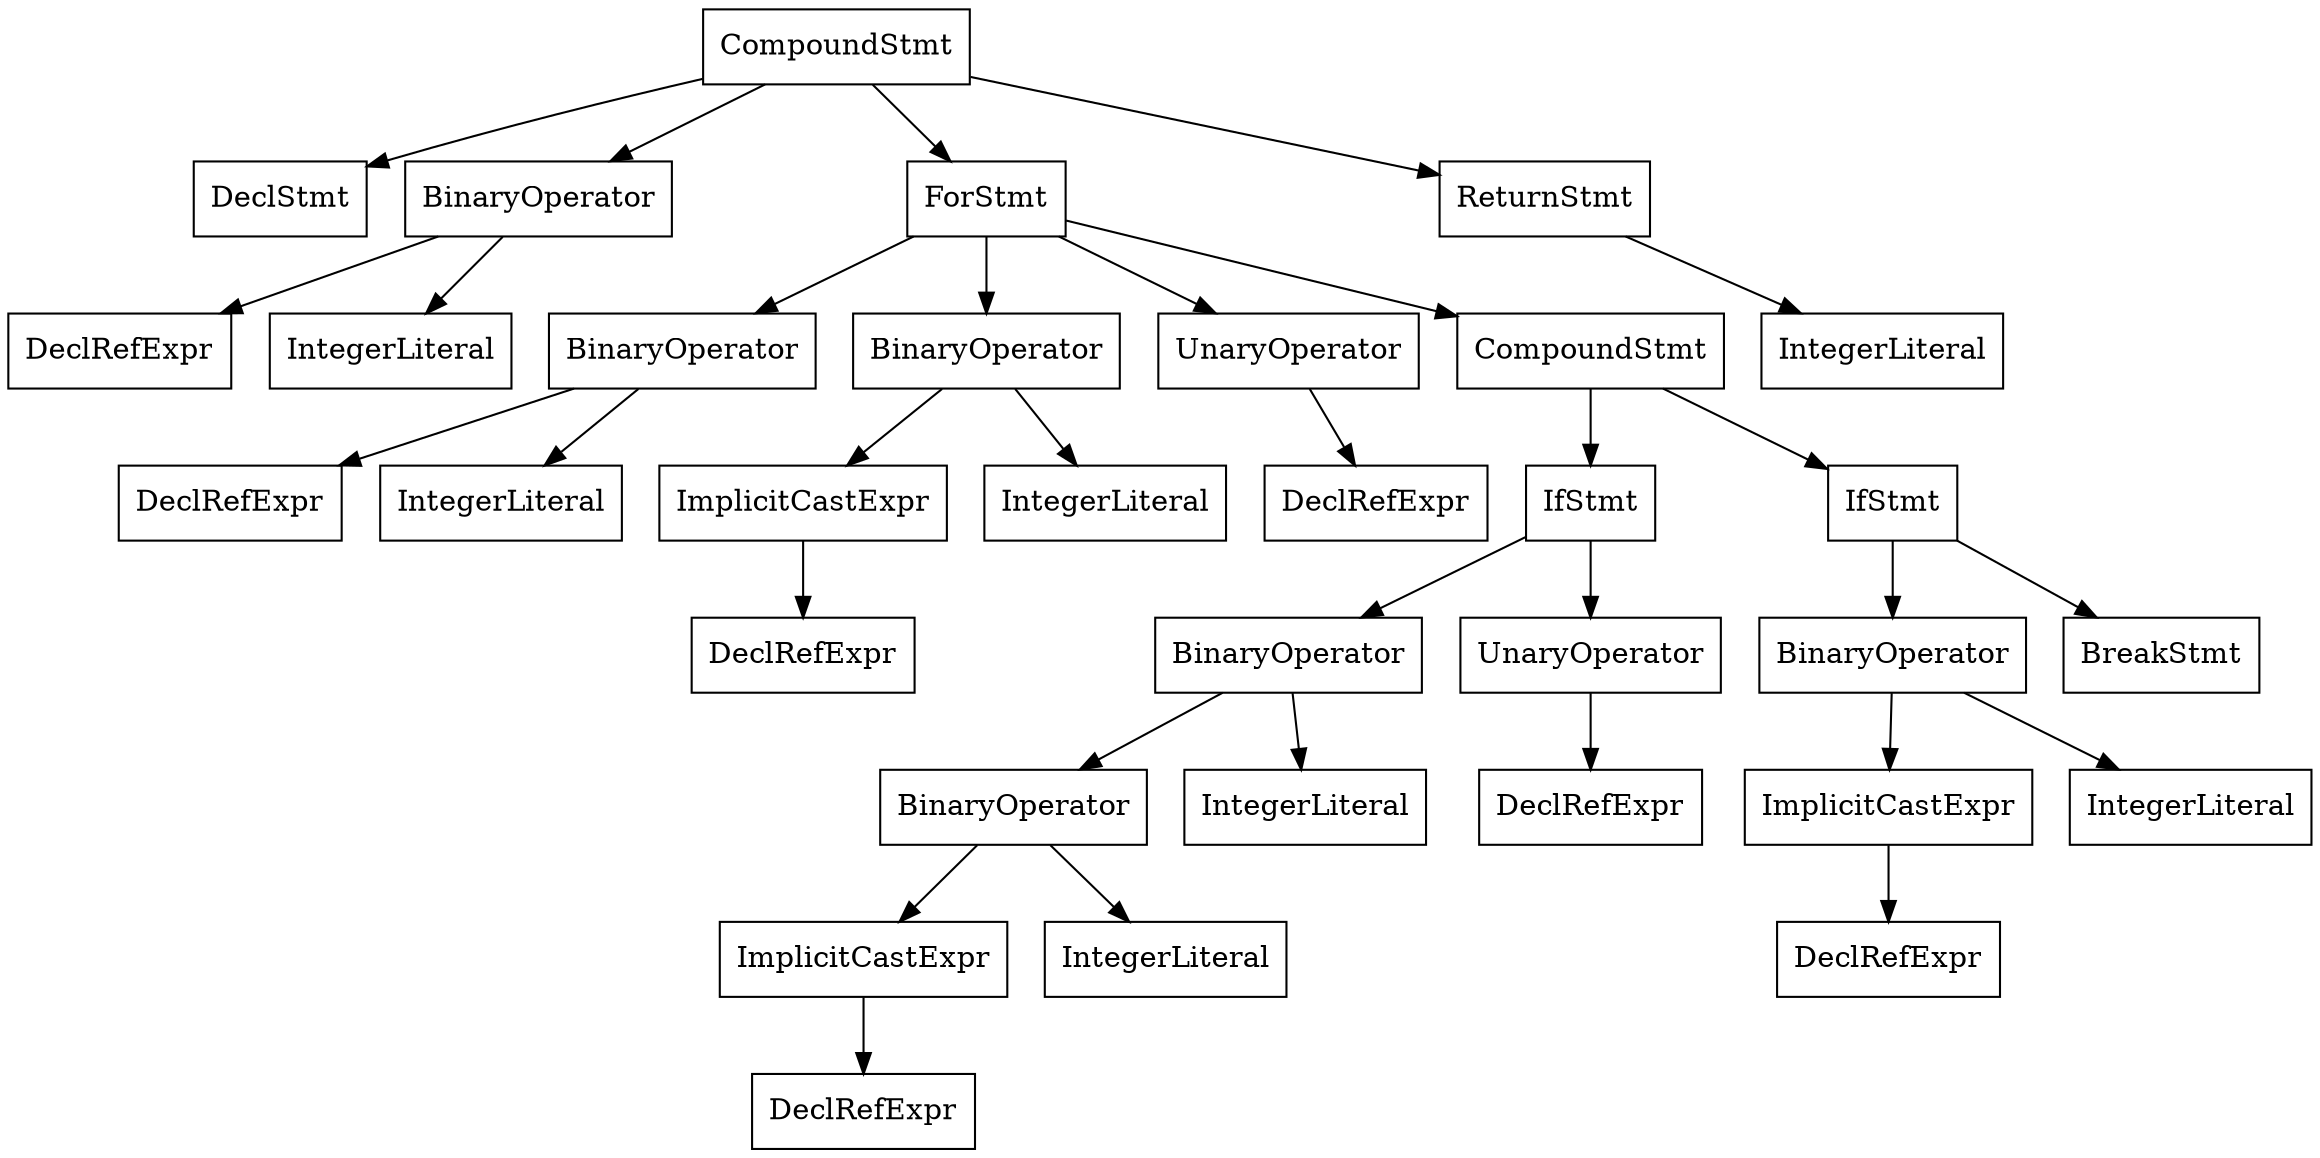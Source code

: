 digraph unnamed {

	Node0xa3e5320 [shape=record,label="{CompoundStmt}"];
	Node0xa3e5320 -> Node0xa3e4ea8;
	Node0xa3e5320 -> Node0xa3e4f08;
	Node0xa3e5320 -> Node0xa3e52b0;
	Node0xa3e5320 -> Node0xa3e5308;
	Node0xa3e4ea8 [shape=record,label="{DeclStmt}"];
	Node0xa3e4f08 [shape=record,label="{BinaryOperator}"];
	Node0xa3e4f08 -> Node0xa3e4ec0;
	Node0xa3e4f08 -> Node0xa3e4ee8;
	Node0xa3e4ec0 [shape=record,label="{DeclRefExpr}"];
	Node0xa3e4ee8 [shape=record,label="{IntegerLiteral}"];
	Node0xa3e52b0 [shape=record,label="{ForStmt}"];
	Node0xa3e52b0 -> Node0xa3e4f78;
	Node0xa3e52b0 -> Node0xa3e5000;
	Node0xa3e52b0 -> Node0xa3e5050;
	Node0xa3e52b0 -> Node0xa3e5288;
	Node0xa3e4f78 [shape=record,label="{BinaryOperator}"];
	Node0xa3e4f78 -> Node0xa3e4f30;
	Node0xa3e4f78 -> Node0xa3e4f58;
	Node0xa3e4f30 [shape=record,label="{DeclRefExpr}"];
	Node0xa3e4f58 [shape=record,label="{IntegerLiteral}"];
	Node0xa3e5000 [shape=record,label="{BinaryOperator}"];
	Node0xa3e5000 -> Node0xa3e4fe8;
	Node0xa3e5000 -> Node0xa3e4fc8;
	Node0xa3e4fe8 [shape=record,label="{ImplicitCastExpr}"];
	Node0xa3e4fe8 -> Node0xa3e4fa0;
	Node0xa3e4fa0 [shape=record,label="{DeclRefExpr}"];
	Node0xa3e4fc8 [shape=record,label="{IntegerLiteral}"];
	Node0xa3e5050 [shape=record,label="{UnaryOperator}"];
	Node0xa3e5050 -> Node0xa3e5028;
	Node0xa3e5028 [shape=record,label="{DeclRefExpr}"];
	Node0xa3e5288 [shape=record,label="{CompoundStmt}"];
	Node0xa3e5288 -> Node0xa3e5188;
	Node0xa3e5288 -> Node0xa3e5250;
	Node0xa3e5188 [shape=record,label="{IfStmt}"];
	Node0xa3e5188 -> Node0xa3e5118;
	Node0xa3e5188 -> Node0xa3e5168;
	Node0xa3e5118 [shape=record,label="{BinaryOperator}"];
	Node0xa3e5118 -> Node0xa3e50d0;
	Node0xa3e5118 -> Node0xa3e50f8;
	Node0xa3e50d0 [shape=record,label="{BinaryOperator}"];
	Node0xa3e50d0 -> Node0xa3e50b8;
	Node0xa3e50d0 -> Node0xa3e5098;
	Node0xa3e50b8 [shape=record,label="{ImplicitCastExpr}"];
	Node0xa3e50b8 -> Node0xa3e5070;
	Node0xa3e5070 [shape=record,label="{DeclRefExpr}"];
	Node0xa3e5098 [shape=record,label="{IntegerLiteral}"];
	Node0xa3e50f8 [shape=record,label="{IntegerLiteral}"];
	Node0xa3e5168 [shape=record,label="{UnaryOperator}"];
	Node0xa3e5168 -> Node0xa3e5140;
	Node0xa3e5140 [shape=record,label="{DeclRefExpr}"];
	Node0xa3e5250 [shape=record,label="{IfStmt}"];
	Node0xa3e5250 -> Node0xa3e5220;
	Node0xa3e5250 -> Node0xa3e5248;
	Node0xa3e5220 [shape=record,label="{BinaryOperator}"];
	Node0xa3e5220 -> Node0xa3e5208;
	Node0xa3e5220 -> Node0xa3e51e8;
	Node0xa3e5208 [shape=record,label="{ImplicitCastExpr}"];
	Node0xa3e5208 -> Node0xa3e51c0;
	Node0xa3e51c0 [shape=record,label="{DeclRefExpr}"];
	Node0xa3e51e8 [shape=record,label="{IntegerLiteral}"];
	Node0xa3e5248 [shape=record,label="{BreakStmt}"];
	Node0xa3e5308 [shape=record,label="{ReturnStmt}"];
	Node0xa3e5308 -> Node0xa3e52e8;
	Node0xa3e52e8 [shape=record,label="{IntegerLiteral}"];
}
